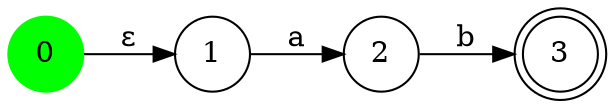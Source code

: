 digraph NFA {
  rankdir=LR;
  node [shape = circle];
  0 [style=filled, color=green];
  3 [shape=doublecircle];
  0 -> 1 [label="ε"];
  1 -> 2 [label="a"];
  2 -> 3 [label="b"];
}
